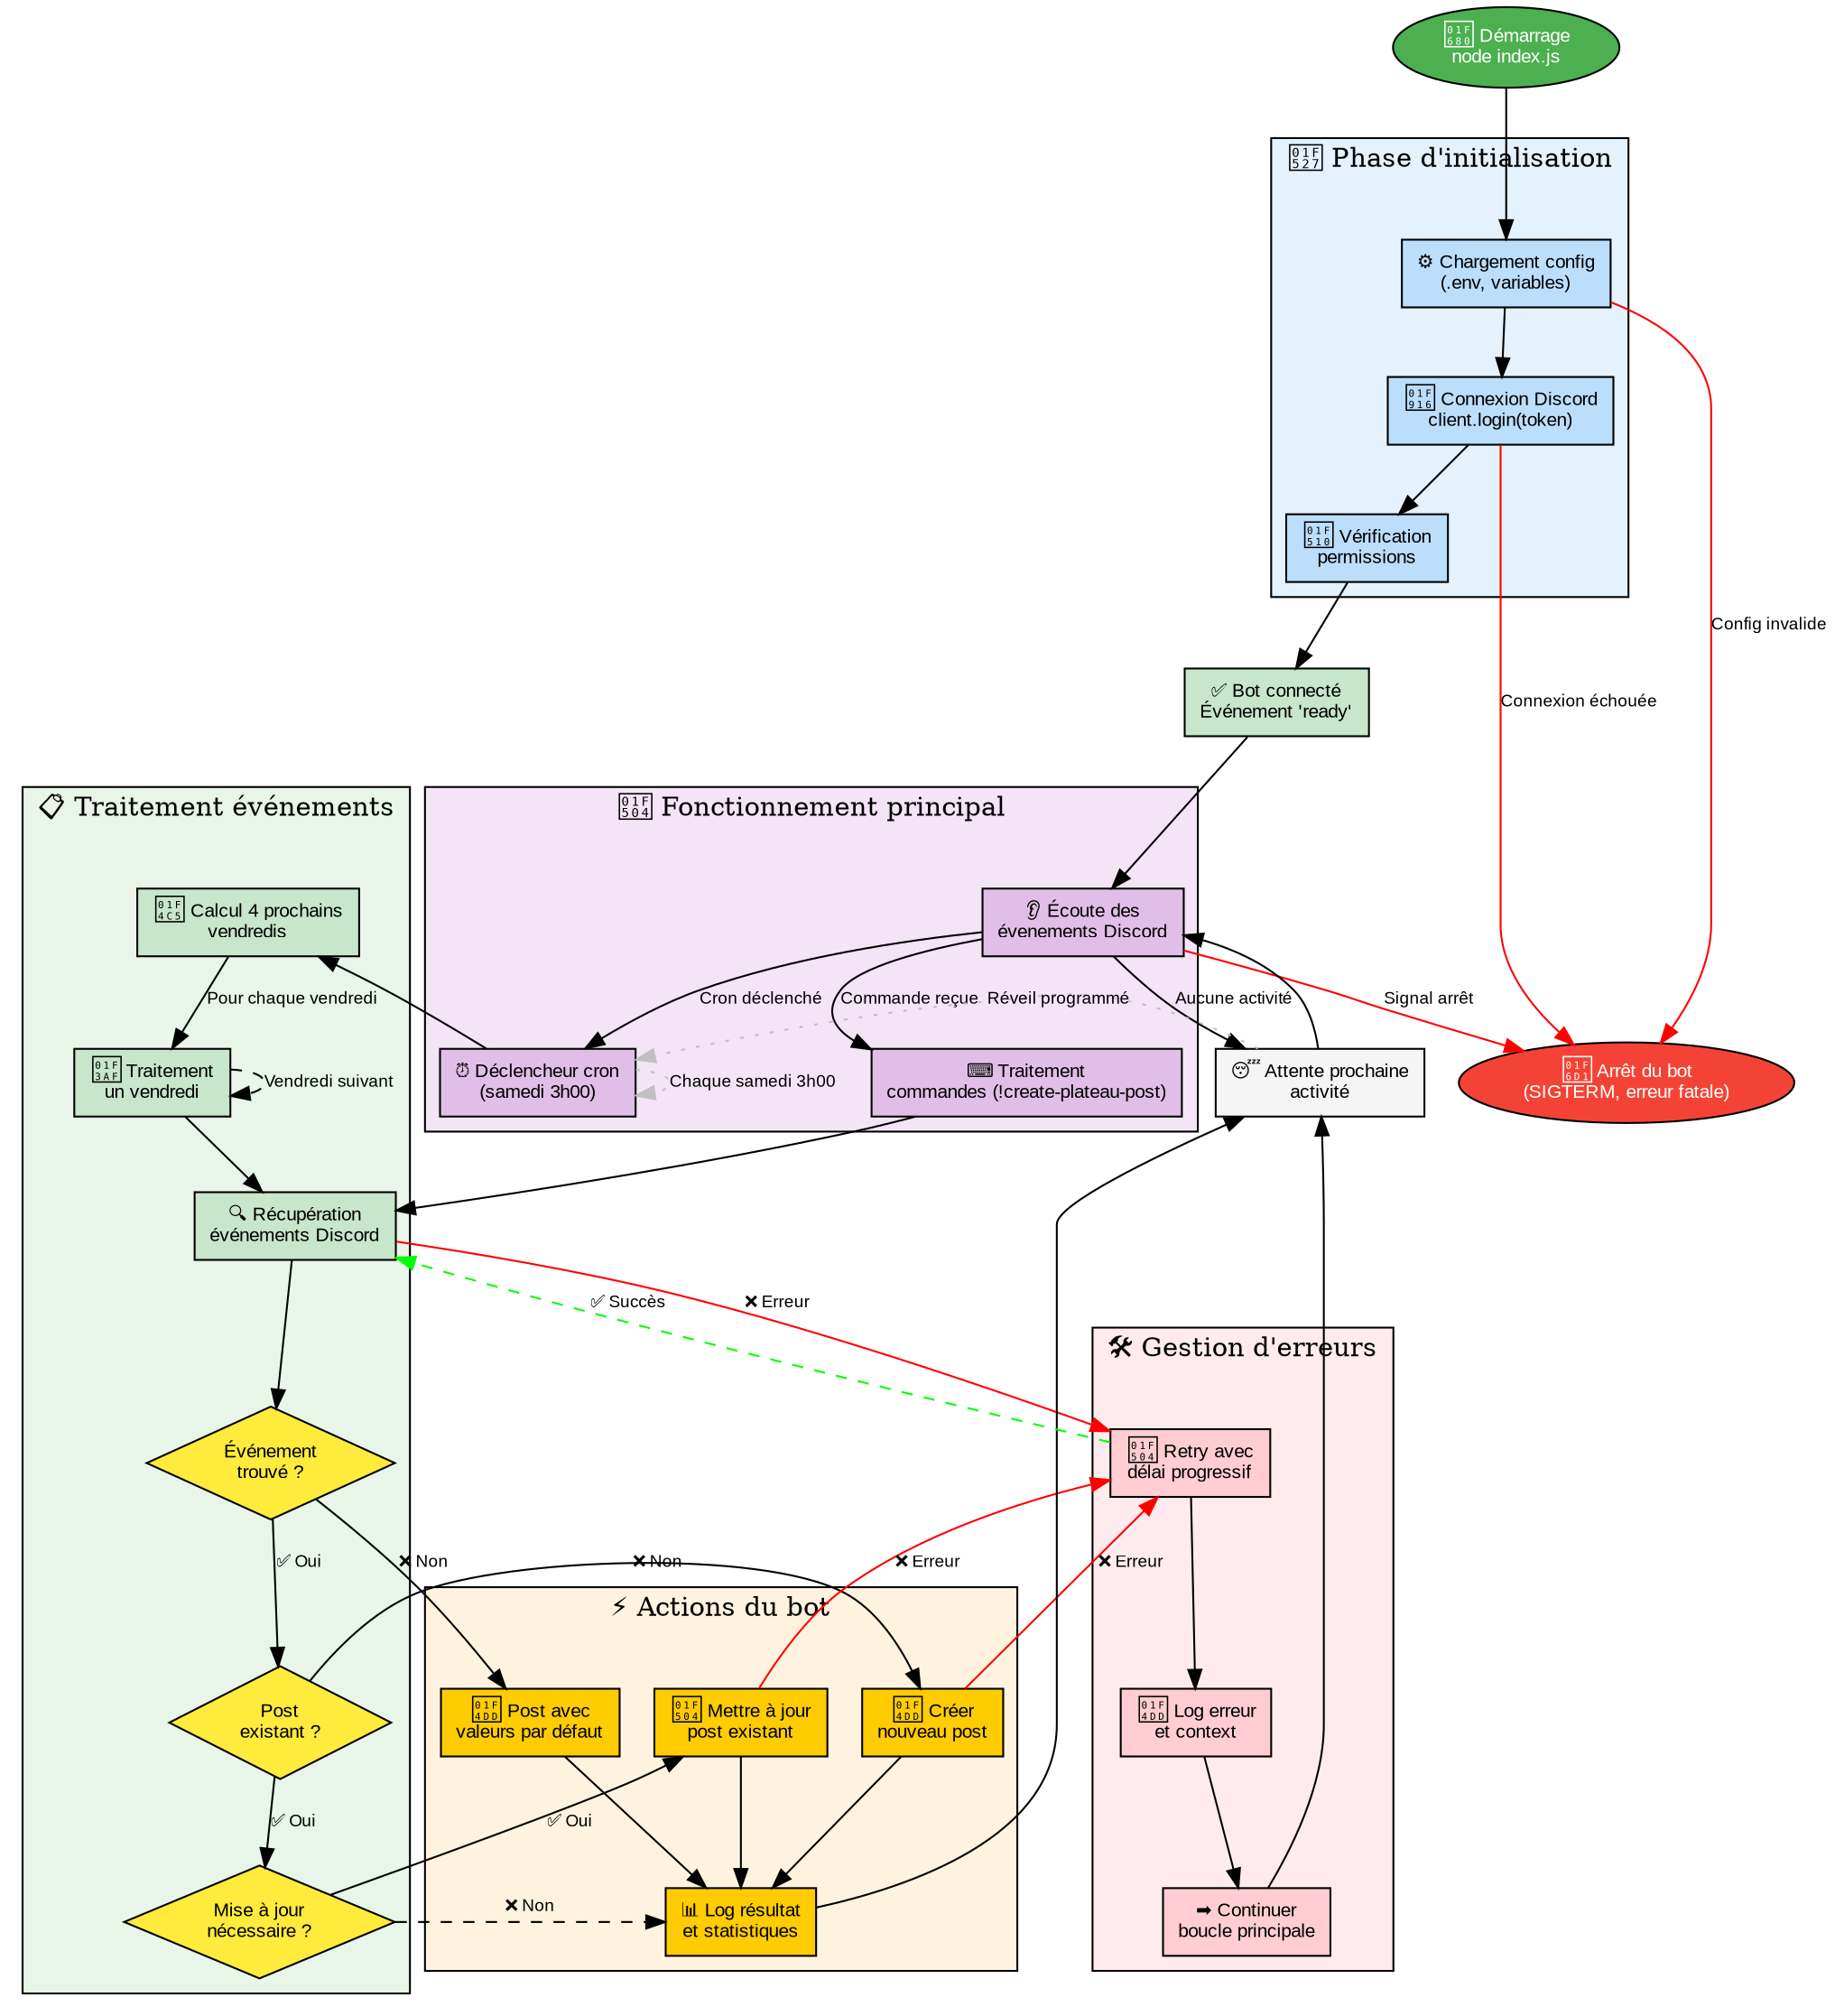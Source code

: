 digraph bot_lifecycle {
    rankdir=TB;
    bgcolor="white";
    
    // Styling
    node [shape=box, style=filled, fontname="Arial", fontsize=10];
    edge [fontname="Arial", fontsize=9];
    
    // States styling
    start [label="🚀 Démarrage\nnode index.js", shape=ellipse, fillcolor="#4caf50", fontcolor="white"];
    
    // Initialization phase
    subgraph cluster_init {
        label="🔧 Phase d'initialisation";
        style=filled;
        fillcolor="#e3f2fd";
        
        config [label="⚙️ Chargement config\n(.env, variables)", fillcolor="#bbdefb"];
        discord_connect [label="🤖 Connexion Discord\nclient.login(token)", fillcolor="#bbdefb"];
        permissions [label="🔐 Vérification\npermissions", fillcolor="#bbdefb"];
    }
    
    // Ready state
    ready [label="✅ Bot connecté\nÉvénement 'ready'", fillcolor="#c8e6c9", fontcolor="black"];
    
    // Main loop
    subgraph cluster_main {
        label="🔄 Fonctionnement principal";
        style=filled;
        fillcolor="#f3e5f5";
        
        listen [label="👂 Écoute des\névenements Discord", fillcolor="#e1bee7"];
        commands [label="⌨️ Traitement\ncommandes (!create-plateau-post)", fillcolor="#e1bee7"];
        cron_trigger [label="⏰ Déclencheur cron\n(samedi 3h00)", fillcolor="#e1bee7"];
    }
    
    // Event processing
    subgraph cluster_process {
        label="📋 Traitement événements";
        style=filled;
        fillcolor="#e8f5e8";
        
        fetch_events [label="🔍 Récupération\névénements Discord", fillcolor="#c8e6c9"];
        find_fridays [label="📅 Calcul 4 prochains\nvendredis", fillcolor="#c8e6c9"];
        process_friday [label="🎯 Traitement\nun vendredi", fillcolor="#c8e6c9"];
        
        // Decision diamond
        event_found [label="Événement\ntrouvé ?", shape=diamond, fillcolor="#ffeb3b"];
        post_exists [label="Post\nexistant ?", shape=diamond, fillcolor="#ffeb3b"];
        needs_update [label="Mise à jour\nnécessaire ?", shape=diamond, fillcolor="#ffeb3b"];
    }
    
    // Actions
    subgraph cluster_actions {
        label="⚡ Actions du bot";
        style=filled;
        fillcolor="#fff3e0";
        
        create_post [label="📝 Créer\nnouveau post", fillcolor="#ffcc02"];
        update_post [label="🔄 Mettre à jour\npost existant", fillcolor="#ffcc02"];
        default_post [label="📝 Post avec\nvaleurs par défaut", fillcolor="#ffcc02"];
        log_action [label="📊 Log résultat\net statistiques", fillcolor="#ffcc02"];
    }
    
    // Error handling
    subgraph cluster_error {
        label="🛠️ Gestion d'erreurs";
        style=filled;
        fillcolor="#ffebee";
        
        retry [label="🔄 Retry avec\ndélai progressif", fillcolor="#ffcdd2"];
        log_error [label="📝 Log erreur\net context", fillcolor="#ffcdd2"];
        continue_loop [label="➡️ Continuer\nboucle principale", fillcolor="#ffcdd2"];
    }
    
    // Sleep and wait
    sleep [label="😴 Attente prochaine\nactivité", fillcolor="#f5f5f5"];
    
    // Shutdown
    shutdown [label="🛑 Arrêt du bot\n(SIGTERM, erreur fatale)", 
              shape=ellipse, fillcolor="#f44336", fontcolor="white"];
    
    // Flow - Startup
    start -> config -> discord_connect -> permissions -> ready;
    
    // Flow - Main loop
    ready -> listen;
    listen -> commands [label="Commande reçue"];
    listen -> cron_trigger [label="Cron déclenché"];
    listen -> sleep [label="Aucune activité"];
    
    // Flow - Command processing
    commands -> fetch_events;
    cron_trigger -> find_fridays;
    
    // Flow - Event processing
    find_fridays -> process_friday [label="Pour chaque vendredi"];
    process_friday -> fetch_events;
    fetch_events -> event_found;
    
    // Decision flows
    event_found -> post_exists [label="✅ Oui"];
    event_found -> default_post [label="❌ Non"];
    
    post_exists -> needs_update [label="✅ Oui"];
    post_exists -> create_post [label="❌ Non"];
    
    needs_update -> update_post [label="✅ Oui"];
    needs_update -> log_action [label="❌ Non", style=dashed];
    
    // Actions flow
    create_post -> log_action;
    update_post -> log_action;
    default_post -> log_action;
    
    // Back to main loop
    log_action -> sleep;
    sleep -> listen;
    
    // Error handling flows
    fetch_events -> retry [label="❌ Erreur", color="red"];
    create_post -> retry [label="❌ Erreur", color="red"];
    update_post -> retry [label="❌ Erreur", color="red"];
    
    retry -> log_error;
    log_error -> continue_loop;
    continue_loop -> sleep;
    
    // Retry success
    retry -> fetch_events [label="✅ Succès", style=dashed, color="green"];
    
    // Shutdown flows
    listen -> shutdown [label="Signal arrêt", color="red"];
    config -> shutdown [label="Config invalide", color="red"];
    discord_connect -> shutdown [label="Connexion échouée", color="red"];
    
    // Loop back for next friday
    process_friday -> process_friday [label="Vendredi suivant", style=dashed];
    
    // Timing annotations
    edge [style=dotted, color="gray"];
    cron_trigger -> cron_trigger [label="Chaque samedi 3h00"];
    sleep -> cron_trigger [label="Réveil programmé"];
}